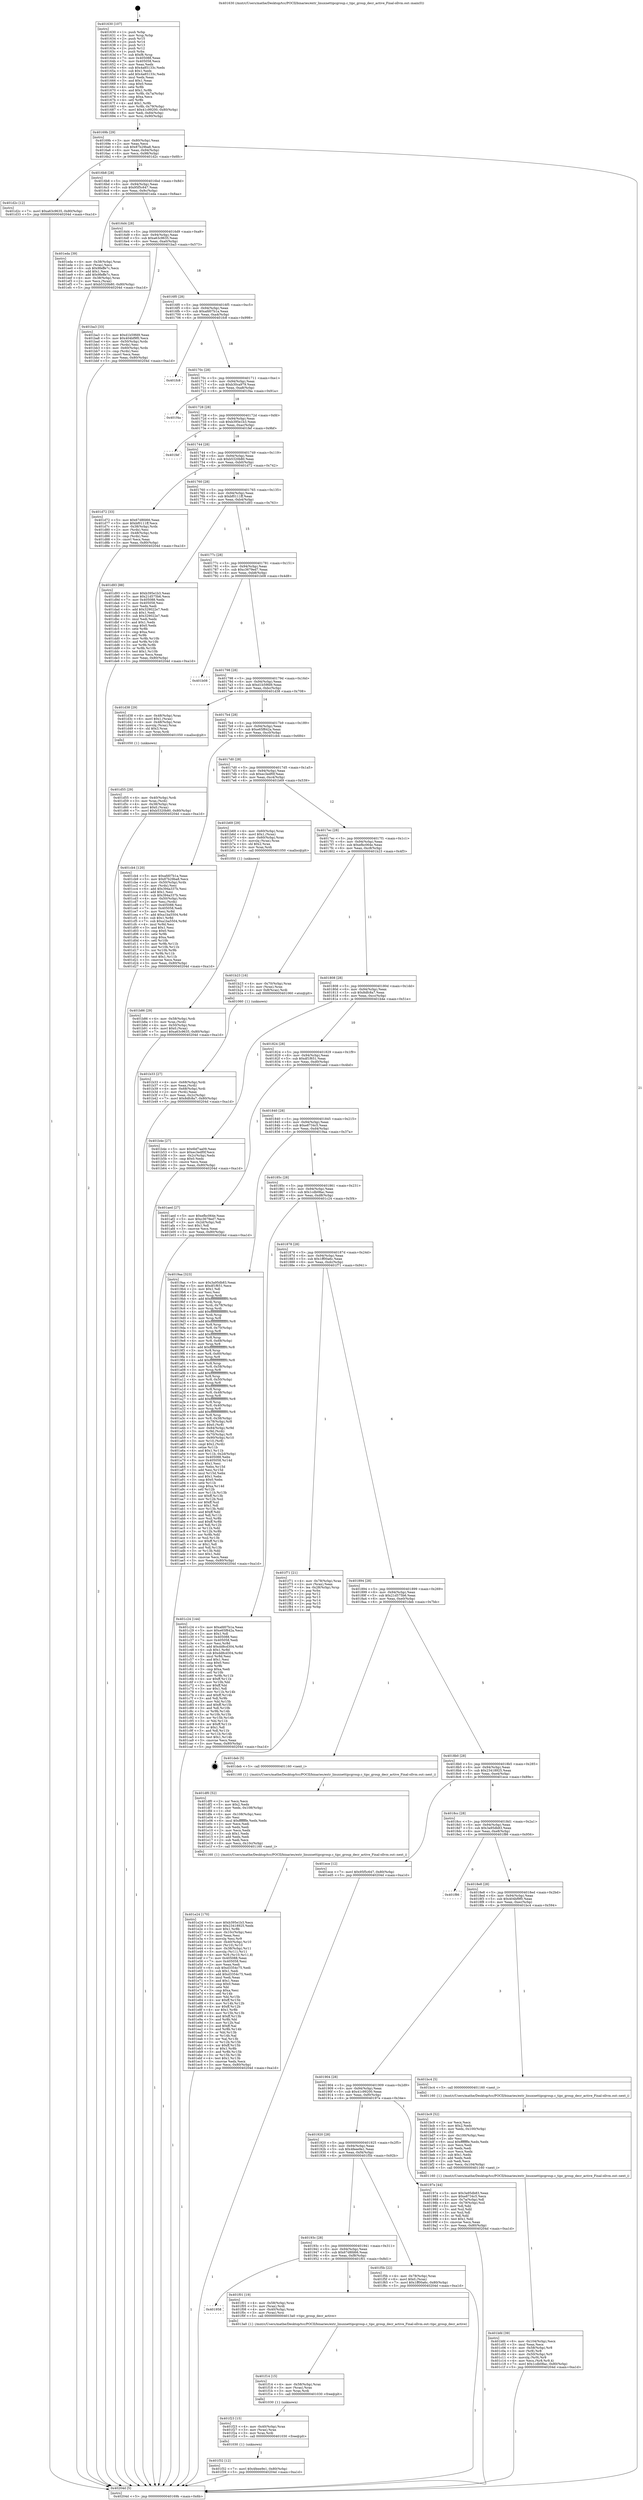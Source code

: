 digraph "0x401630" {
  label = "0x401630 (/mnt/c/Users/mathe/Desktop/tcc/POCII/binaries/extr_linuxnettipcgroup.c_tipc_group_decr_active_Final-ollvm.out::main(0))"
  labelloc = "t"
  node[shape=record]

  Entry [label="",width=0.3,height=0.3,shape=circle,fillcolor=black,style=filled]
  "0x40169b" [label="{
     0x40169b [29]\l
     | [instrs]\l
     &nbsp;&nbsp;0x40169b \<+3\>: mov -0x80(%rbp),%eax\l
     &nbsp;&nbsp;0x40169e \<+2\>: mov %eax,%ecx\l
     &nbsp;&nbsp;0x4016a0 \<+6\>: sub $0x87b29ba8,%ecx\l
     &nbsp;&nbsp;0x4016a6 \<+6\>: mov %eax,-0x94(%rbp)\l
     &nbsp;&nbsp;0x4016ac \<+6\>: mov %ecx,-0x98(%rbp)\l
     &nbsp;&nbsp;0x4016b2 \<+6\>: je 0000000000401d2c \<main+0x6fc\>\l
  }"]
  "0x401d2c" [label="{
     0x401d2c [12]\l
     | [instrs]\l
     &nbsp;&nbsp;0x401d2c \<+7\>: movl $0xa63c9635,-0x80(%rbp)\l
     &nbsp;&nbsp;0x401d33 \<+5\>: jmp 000000000040204d \<main+0xa1d\>\l
  }"]
  "0x4016b8" [label="{
     0x4016b8 [28]\l
     | [instrs]\l
     &nbsp;&nbsp;0x4016b8 \<+5\>: jmp 00000000004016bd \<main+0x8d\>\l
     &nbsp;&nbsp;0x4016bd \<+6\>: mov -0x94(%rbp),%eax\l
     &nbsp;&nbsp;0x4016c3 \<+5\>: sub $0x95f5c647,%eax\l
     &nbsp;&nbsp;0x4016c8 \<+6\>: mov %eax,-0x9c(%rbp)\l
     &nbsp;&nbsp;0x4016ce \<+6\>: je 0000000000401eda \<main+0x8aa\>\l
  }"]
  Exit [label="",width=0.3,height=0.3,shape=circle,fillcolor=black,style=filled,peripheries=2]
  "0x401eda" [label="{
     0x401eda [39]\l
     | [instrs]\l
     &nbsp;&nbsp;0x401eda \<+4\>: mov -0x38(%rbp),%rax\l
     &nbsp;&nbsp;0x401ede \<+2\>: mov (%rax),%ecx\l
     &nbsp;&nbsp;0x401ee0 \<+6\>: sub $0x9feffe7c,%ecx\l
     &nbsp;&nbsp;0x401ee6 \<+3\>: add $0x1,%ecx\l
     &nbsp;&nbsp;0x401ee9 \<+6\>: add $0x9feffe7c,%ecx\l
     &nbsp;&nbsp;0x401eef \<+4\>: mov -0x38(%rbp),%rax\l
     &nbsp;&nbsp;0x401ef3 \<+2\>: mov %ecx,(%rax)\l
     &nbsp;&nbsp;0x401ef5 \<+7\>: movl $0xb5320b80,-0x80(%rbp)\l
     &nbsp;&nbsp;0x401efc \<+5\>: jmp 000000000040204d \<main+0xa1d\>\l
  }"]
  "0x4016d4" [label="{
     0x4016d4 [28]\l
     | [instrs]\l
     &nbsp;&nbsp;0x4016d4 \<+5\>: jmp 00000000004016d9 \<main+0xa9\>\l
     &nbsp;&nbsp;0x4016d9 \<+6\>: mov -0x94(%rbp),%eax\l
     &nbsp;&nbsp;0x4016df \<+5\>: sub $0xa63c9635,%eax\l
     &nbsp;&nbsp;0x4016e4 \<+6\>: mov %eax,-0xa0(%rbp)\l
     &nbsp;&nbsp;0x4016ea \<+6\>: je 0000000000401ba3 \<main+0x573\>\l
  }"]
  "0x401f32" [label="{
     0x401f32 [12]\l
     | [instrs]\l
     &nbsp;&nbsp;0x401f32 \<+7\>: movl $0x4feee9e1,-0x80(%rbp)\l
     &nbsp;&nbsp;0x401f39 \<+5\>: jmp 000000000040204d \<main+0xa1d\>\l
  }"]
  "0x401ba3" [label="{
     0x401ba3 [33]\l
     | [instrs]\l
     &nbsp;&nbsp;0x401ba3 \<+5\>: mov $0xd1b59fd9,%eax\l
     &nbsp;&nbsp;0x401ba8 \<+5\>: mov $0x404bf9f0,%ecx\l
     &nbsp;&nbsp;0x401bad \<+4\>: mov -0x50(%rbp),%rdx\l
     &nbsp;&nbsp;0x401bb1 \<+2\>: mov (%rdx),%esi\l
     &nbsp;&nbsp;0x401bb3 \<+4\>: mov -0x60(%rbp),%rdx\l
     &nbsp;&nbsp;0x401bb7 \<+2\>: cmp (%rdx),%esi\l
     &nbsp;&nbsp;0x401bb9 \<+3\>: cmovl %ecx,%eax\l
     &nbsp;&nbsp;0x401bbc \<+3\>: mov %eax,-0x80(%rbp)\l
     &nbsp;&nbsp;0x401bbf \<+5\>: jmp 000000000040204d \<main+0xa1d\>\l
  }"]
  "0x4016f0" [label="{
     0x4016f0 [28]\l
     | [instrs]\l
     &nbsp;&nbsp;0x4016f0 \<+5\>: jmp 00000000004016f5 \<main+0xc5\>\l
     &nbsp;&nbsp;0x4016f5 \<+6\>: mov -0x94(%rbp),%eax\l
     &nbsp;&nbsp;0x4016fb \<+5\>: sub $0xafd07b1a,%eax\l
     &nbsp;&nbsp;0x401700 \<+6\>: mov %eax,-0xa4(%rbp)\l
     &nbsp;&nbsp;0x401706 \<+6\>: je 0000000000401fc8 \<main+0x998\>\l
  }"]
  "0x401f23" [label="{
     0x401f23 [15]\l
     | [instrs]\l
     &nbsp;&nbsp;0x401f23 \<+4\>: mov -0x40(%rbp),%rax\l
     &nbsp;&nbsp;0x401f27 \<+3\>: mov (%rax),%rax\l
     &nbsp;&nbsp;0x401f2a \<+3\>: mov %rax,%rdi\l
     &nbsp;&nbsp;0x401f2d \<+5\>: call 0000000000401030 \<free@plt\>\l
     | [calls]\l
     &nbsp;&nbsp;0x401030 \{1\} (unknown)\l
  }"]
  "0x401fc8" [label="{
     0x401fc8\l
  }", style=dashed]
  "0x40170c" [label="{
     0x40170c [28]\l
     | [instrs]\l
     &nbsp;&nbsp;0x40170c \<+5\>: jmp 0000000000401711 \<main+0xe1\>\l
     &nbsp;&nbsp;0x401711 \<+6\>: mov -0x94(%rbp),%eax\l
     &nbsp;&nbsp;0x401717 \<+5\>: sub $0xb30ca979,%eax\l
     &nbsp;&nbsp;0x40171c \<+6\>: mov %eax,-0xa8(%rbp)\l
     &nbsp;&nbsp;0x401722 \<+6\>: je 0000000000401f4a \<main+0x91a\>\l
  }"]
  "0x401f14" [label="{
     0x401f14 [15]\l
     | [instrs]\l
     &nbsp;&nbsp;0x401f14 \<+4\>: mov -0x58(%rbp),%rax\l
     &nbsp;&nbsp;0x401f18 \<+3\>: mov (%rax),%rax\l
     &nbsp;&nbsp;0x401f1b \<+3\>: mov %rax,%rdi\l
     &nbsp;&nbsp;0x401f1e \<+5\>: call 0000000000401030 \<free@plt\>\l
     | [calls]\l
     &nbsp;&nbsp;0x401030 \{1\} (unknown)\l
  }"]
  "0x401f4a" [label="{
     0x401f4a\l
  }", style=dashed]
  "0x401728" [label="{
     0x401728 [28]\l
     | [instrs]\l
     &nbsp;&nbsp;0x401728 \<+5\>: jmp 000000000040172d \<main+0xfd\>\l
     &nbsp;&nbsp;0x40172d \<+6\>: mov -0x94(%rbp),%eax\l
     &nbsp;&nbsp;0x401733 \<+5\>: sub $0xb395e1b3,%eax\l
     &nbsp;&nbsp;0x401738 \<+6\>: mov %eax,-0xac(%rbp)\l
     &nbsp;&nbsp;0x40173e \<+6\>: je 0000000000401fef \<main+0x9bf\>\l
  }"]
  "0x401958" [label="{
     0x401958\l
  }", style=dashed]
  "0x401fef" [label="{
     0x401fef\l
  }", style=dashed]
  "0x401744" [label="{
     0x401744 [28]\l
     | [instrs]\l
     &nbsp;&nbsp;0x401744 \<+5\>: jmp 0000000000401749 \<main+0x119\>\l
     &nbsp;&nbsp;0x401749 \<+6\>: mov -0x94(%rbp),%eax\l
     &nbsp;&nbsp;0x40174f \<+5\>: sub $0xb5320b80,%eax\l
     &nbsp;&nbsp;0x401754 \<+6\>: mov %eax,-0xb0(%rbp)\l
     &nbsp;&nbsp;0x40175a \<+6\>: je 0000000000401d72 \<main+0x742\>\l
  }"]
  "0x401f01" [label="{
     0x401f01 [19]\l
     | [instrs]\l
     &nbsp;&nbsp;0x401f01 \<+4\>: mov -0x58(%rbp),%rax\l
     &nbsp;&nbsp;0x401f05 \<+3\>: mov (%rax),%rdi\l
     &nbsp;&nbsp;0x401f08 \<+4\>: mov -0x40(%rbp),%rax\l
     &nbsp;&nbsp;0x401f0c \<+3\>: mov (%rax),%rsi\l
     &nbsp;&nbsp;0x401f0f \<+5\>: call 00000000004013a0 \<tipc_group_decr_active\>\l
     | [calls]\l
     &nbsp;&nbsp;0x4013a0 \{1\} (/mnt/c/Users/mathe/Desktop/tcc/POCII/binaries/extr_linuxnettipcgroup.c_tipc_group_decr_active_Final-ollvm.out::tipc_group_decr_active)\l
  }"]
  "0x401d72" [label="{
     0x401d72 [33]\l
     | [instrs]\l
     &nbsp;&nbsp;0x401d72 \<+5\>: mov $0x67d8fd66,%eax\l
     &nbsp;&nbsp;0x401d77 \<+5\>: mov $0xbf0111ff,%ecx\l
     &nbsp;&nbsp;0x401d7c \<+4\>: mov -0x38(%rbp),%rdx\l
     &nbsp;&nbsp;0x401d80 \<+2\>: mov (%rdx),%esi\l
     &nbsp;&nbsp;0x401d82 \<+4\>: mov -0x48(%rbp),%rdx\l
     &nbsp;&nbsp;0x401d86 \<+2\>: cmp (%rdx),%esi\l
     &nbsp;&nbsp;0x401d88 \<+3\>: cmovl %ecx,%eax\l
     &nbsp;&nbsp;0x401d8b \<+3\>: mov %eax,-0x80(%rbp)\l
     &nbsp;&nbsp;0x401d8e \<+5\>: jmp 000000000040204d \<main+0xa1d\>\l
  }"]
  "0x401760" [label="{
     0x401760 [28]\l
     | [instrs]\l
     &nbsp;&nbsp;0x401760 \<+5\>: jmp 0000000000401765 \<main+0x135\>\l
     &nbsp;&nbsp;0x401765 \<+6\>: mov -0x94(%rbp),%eax\l
     &nbsp;&nbsp;0x40176b \<+5\>: sub $0xbf0111ff,%eax\l
     &nbsp;&nbsp;0x401770 \<+6\>: mov %eax,-0xb4(%rbp)\l
     &nbsp;&nbsp;0x401776 \<+6\>: je 0000000000401d93 \<main+0x763\>\l
  }"]
  "0x40193c" [label="{
     0x40193c [28]\l
     | [instrs]\l
     &nbsp;&nbsp;0x40193c \<+5\>: jmp 0000000000401941 \<main+0x311\>\l
     &nbsp;&nbsp;0x401941 \<+6\>: mov -0x94(%rbp),%eax\l
     &nbsp;&nbsp;0x401947 \<+5\>: sub $0x67d8fd66,%eax\l
     &nbsp;&nbsp;0x40194c \<+6\>: mov %eax,-0xf8(%rbp)\l
     &nbsp;&nbsp;0x401952 \<+6\>: je 0000000000401f01 \<main+0x8d1\>\l
  }"]
  "0x401d93" [label="{
     0x401d93 [88]\l
     | [instrs]\l
     &nbsp;&nbsp;0x401d93 \<+5\>: mov $0xb395e1b3,%eax\l
     &nbsp;&nbsp;0x401d98 \<+5\>: mov $0x21d575b6,%ecx\l
     &nbsp;&nbsp;0x401d9d \<+7\>: mov 0x405088,%edx\l
     &nbsp;&nbsp;0x401da4 \<+7\>: mov 0x405058,%esi\l
     &nbsp;&nbsp;0x401dab \<+2\>: mov %edx,%edi\l
     &nbsp;&nbsp;0x401dad \<+6\>: add $0x329022e7,%edi\l
     &nbsp;&nbsp;0x401db3 \<+3\>: sub $0x1,%edi\l
     &nbsp;&nbsp;0x401db6 \<+6\>: sub $0x329022e7,%edi\l
     &nbsp;&nbsp;0x401dbc \<+3\>: imul %edi,%edx\l
     &nbsp;&nbsp;0x401dbf \<+3\>: and $0x1,%edx\l
     &nbsp;&nbsp;0x401dc2 \<+3\>: cmp $0x0,%edx\l
     &nbsp;&nbsp;0x401dc5 \<+4\>: sete %r8b\l
     &nbsp;&nbsp;0x401dc9 \<+3\>: cmp $0xa,%esi\l
     &nbsp;&nbsp;0x401dcc \<+4\>: setl %r9b\l
     &nbsp;&nbsp;0x401dd0 \<+3\>: mov %r8b,%r10b\l
     &nbsp;&nbsp;0x401dd3 \<+3\>: and %r9b,%r10b\l
     &nbsp;&nbsp;0x401dd6 \<+3\>: xor %r9b,%r8b\l
     &nbsp;&nbsp;0x401dd9 \<+3\>: or %r8b,%r10b\l
     &nbsp;&nbsp;0x401ddc \<+4\>: test $0x1,%r10b\l
     &nbsp;&nbsp;0x401de0 \<+3\>: cmovne %ecx,%eax\l
     &nbsp;&nbsp;0x401de3 \<+3\>: mov %eax,-0x80(%rbp)\l
     &nbsp;&nbsp;0x401de6 \<+5\>: jmp 000000000040204d \<main+0xa1d\>\l
  }"]
  "0x40177c" [label="{
     0x40177c [28]\l
     | [instrs]\l
     &nbsp;&nbsp;0x40177c \<+5\>: jmp 0000000000401781 \<main+0x151\>\l
     &nbsp;&nbsp;0x401781 \<+6\>: mov -0x94(%rbp),%eax\l
     &nbsp;&nbsp;0x401787 \<+5\>: sub $0xc3679ed7,%eax\l
     &nbsp;&nbsp;0x40178c \<+6\>: mov %eax,-0xb8(%rbp)\l
     &nbsp;&nbsp;0x401792 \<+6\>: je 0000000000401b08 \<main+0x4d8\>\l
  }"]
  "0x401f5b" [label="{
     0x401f5b [22]\l
     | [instrs]\l
     &nbsp;&nbsp;0x401f5b \<+4\>: mov -0x78(%rbp),%rax\l
     &nbsp;&nbsp;0x401f5f \<+6\>: movl $0x0,(%rax)\l
     &nbsp;&nbsp;0x401f65 \<+7\>: movl $0x1ff00a6c,-0x80(%rbp)\l
     &nbsp;&nbsp;0x401f6c \<+5\>: jmp 000000000040204d \<main+0xa1d\>\l
  }"]
  "0x401b08" [label="{
     0x401b08\l
  }", style=dashed]
  "0x401798" [label="{
     0x401798 [28]\l
     | [instrs]\l
     &nbsp;&nbsp;0x401798 \<+5\>: jmp 000000000040179d \<main+0x16d\>\l
     &nbsp;&nbsp;0x40179d \<+6\>: mov -0x94(%rbp),%eax\l
     &nbsp;&nbsp;0x4017a3 \<+5\>: sub $0xd1b59fd9,%eax\l
     &nbsp;&nbsp;0x4017a8 \<+6\>: mov %eax,-0xbc(%rbp)\l
     &nbsp;&nbsp;0x4017ae \<+6\>: je 0000000000401d38 \<main+0x708\>\l
  }"]
  "0x401e24" [label="{
     0x401e24 [170]\l
     | [instrs]\l
     &nbsp;&nbsp;0x401e24 \<+5\>: mov $0xb395e1b3,%ecx\l
     &nbsp;&nbsp;0x401e29 \<+5\>: mov $0x23418925,%edx\l
     &nbsp;&nbsp;0x401e2e \<+3\>: mov $0x1,%r8b\l
     &nbsp;&nbsp;0x401e31 \<+6\>: mov -0x10c(%rbp),%esi\l
     &nbsp;&nbsp;0x401e37 \<+3\>: imul %eax,%esi\l
     &nbsp;&nbsp;0x401e3a \<+3\>: movslq %esi,%r9\l
     &nbsp;&nbsp;0x401e3d \<+4\>: mov -0x40(%rbp),%r10\l
     &nbsp;&nbsp;0x401e41 \<+3\>: mov (%r10),%r10\l
     &nbsp;&nbsp;0x401e44 \<+4\>: mov -0x38(%rbp),%r11\l
     &nbsp;&nbsp;0x401e48 \<+3\>: movslq (%r11),%r11\l
     &nbsp;&nbsp;0x401e4b \<+4\>: mov %r9,(%r10,%r11,8)\l
     &nbsp;&nbsp;0x401e4f \<+7\>: mov 0x405088,%eax\l
     &nbsp;&nbsp;0x401e56 \<+7\>: mov 0x405058,%esi\l
     &nbsp;&nbsp;0x401e5d \<+2\>: mov %eax,%edi\l
     &nbsp;&nbsp;0x401e5f \<+6\>: sub $0xd3354c75,%edi\l
     &nbsp;&nbsp;0x401e65 \<+3\>: sub $0x1,%edi\l
     &nbsp;&nbsp;0x401e68 \<+6\>: add $0xd3354c75,%edi\l
     &nbsp;&nbsp;0x401e6e \<+3\>: imul %edi,%eax\l
     &nbsp;&nbsp;0x401e71 \<+3\>: and $0x1,%eax\l
     &nbsp;&nbsp;0x401e74 \<+3\>: cmp $0x0,%eax\l
     &nbsp;&nbsp;0x401e77 \<+3\>: sete %bl\l
     &nbsp;&nbsp;0x401e7a \<+3\>: cmp $0xa,%esi\l
     &nbsp;&nbsp;0x401e7d \<+4\>: setl %r14b\l
     &nbsp;&nbsp;0x401e81 \<+3\>: mov %bl,%r15b\l
     &nbsp;&nbsp;0x401e84 \<+4\>: xor $0xff,%r15b\l
     &nbsp;&nbsp;0x401e88 \<+3\>: mov %r14b,%r12b\l
     &nbsp;&nbsp;0x401e8b \<+4\>: xor $0xff,%r12b\l
     &nbsp;&nbsp;0x401e8f \<+4\>: xor $0x1,%r8b\l
     &nbsp;&nbsp;0x401e93 \<+3\>: mov %r15b,%r13b\l
     &nbsp;&nbsp;0x401e96 \<+4\>: and $0xff,%r13b\l
     &nbsp;&nbsp;0x401e9a \<+3\>: and %r8b,%bl\l
     &nbsp;&nbsp;0x401e9d \<+3\>: mov %r12b,%al\l
     &nbsp;&nbsp;0x401ea0 \<+2\>: and $0xff,%al\l
     &nbsp;&nbsp;0x401ea2 \<+3\>: and %r8b,%r14b\l
     &nbsp;&nbsp;0x401ea5 \<+3\>: or %bl,%r13b\l
     &nbsp;&nbsp;0x401ea8 \<+3\>: or %r14b,%al\l
     &nbsp;&nbsp;0x401eab \<+3\>: xor %al,%r13b\l
     &nbsp;&nbsp;0x401eae \<+3\>: or %r12b,%r15b\l
     &nbsp;&nbsp;0x401eb1 \<+4\>: xor $0xff,%r15b\l
     &nbsp;&nbsp;0x401eb5 \<+4\>: or $0x1,%r8b\l
     &nbsp;&nbsp;0x401eb9 \<+3\>: and %r8b,%r15b\l
     &nbsp;&nbsp;0x401ebc \<+3\>: or %r15b,%r13b\l
     &nbsp;&nbsp;0x401ebf \<+4\>: test $0x1,%r13b\l
     &nbsp;&nbsp;0x401ec3 \<+3\>: cmovne %edx,%ecx\l
     &nbsp;&nbsp;0x401ec6 \<+3\>: mov %ecx,-0x80(%rbp)\l
     &nbsp;&nbsp;0x401ec9 \<+5\>: jmp 000000000040204d \<main+0xa1d\>\l
  }"]
  "0x401d38" [label="{
     0x401d38 [29]\l
     | [instrs]\l
     &nbsp;&nbsp;0x401d38 \<+4\>: mov -0x48(%rbp),%rax\l
     &nbsp;&nbsp;0x401d3c \<+6\>: movl $0x1,(%rax)\l
     &nbsp;&nbsp;0x401d42 \<+4\>: mov -0x48(%rbp),%rax\l
     &nbsp;&nbsp;0x401d46 \<+3\>: movslq (%rax),%rax\l
     &nbsp;&nbsp;0x401d49 \<+4\>: shl $0x3,%rax\l
     &nbsp;&nbsp;0x401d4d \<+3\>: mov %rax,%rdi\l
     &nbsp;&nbsp;0x401d50 \<+5\>: call 0000000000401050 \<malloc@plt\>\l
     | [calls]\l
     &nbsp;&nbsp;0x401050 \{1\} (unknown)\l
  }"]
  "0x4017b4" [label="{
     0x4017b4 [28]\l
     | [instrs]\l
     &nbsp;&nbsp;0x4017b4 \<+5\>: jmp 00000000004017b9 \<main+0x189\>\l
     &nbsp;&nbsp;0x4017b9 \<+6\>: mov -0x94(%rbp),%eax\l
     &nbsp;&nbsp;0x4017bf \<+5\>: sub $0xe65f842a,%eax\l
     &nbsp;&nbsp;0x4017c4 \<+6\>: mov %eax,-0xc0(%rbp)\l
     &nbsp;&nbsp;0x4017ca \<+6\>: je 0000000000401cb4 \<main+0x684\>\l
  }"]
  "0x401df0" [label="{
     0x401df0 [52]\l
     | [instrs]\l
     &nbsp;&nbsp;0x401df0 \<+2\>: xor %ecx,%ecx\l
     &nbsp;&nbsp;0x401df2 \<+5\>: mov $0x2,%edx\l
     &nbsp;&nbsp;0x401df7 \<+6\>: mov %edx,-0x108(%rbp)\l
     &nbsp;&nbsp;0x401dfd \<+1\>: cltd\l
     &nbsp;&nbsp;0x401dfe \<+6\>: mov -0x108(%rbp),%esi\l
     &nbsp;&nbsp;0x401e04 \<+2\>: idiv %esi\l
     &nbsp;&nbsp;0x401e06 \<+6\>: imul $0xfffffffe,%edx,%edx\l
     &nbsp;&nbsp;0x401e0c \<+2\>: mov %ecx,%edi\l
     &nbsp;&nbsp;0x401e0e \<+2\>: sub %edx,%edi\l
     &nbsp;&nbsp;0x401e10 \<+2\>: mov %ecx,%edx\l
     &nbsp;&nbsp;0x401e12 \<+3\>: sub $0x1,%edx\l
     &nbsp;&nbsp;0x401e15 \<+2\>: add %edx,%edi\l
     &nbsp;&nbsp;0x401e17 \<+2\>: sub %edi,%ecx\l
     &nbsp;&nbsp;0x401e19 \<+6\>: mov %ecx,-0x10c(%rbp)\l
     &nbsp;&nbsp;0x401e1f \<+5\>: call 0000000000401160 \<next_i\>\l
     | [calls]\l
     &nbsp;&nbsp;0x401160 \{1\} (/mnt/c/Users/mathe/Desktop/tcc/POCII/binaries/extr_linuxnettipcgroup.c_tipc_group_decr_active_Final-ollvm.out::next_i)\l
  }"]
  "0x401cb4" [label="{
     0x401cb4 [120]\l
     | [instrs]\l
     &nbsp;&nbsp;0x401cb4 \<+5\>: mov $0xafd07b1a,%eax\l
     &nbsp;&nbsp;0x401cb9 \<+5\>: mov $0x87b29ba8,%ecx\l
     &nbsp;&nbsp;0x401cbe \<+4\>: mov -0x50(%rbp),%rdx\l
     &nbsp;&nbsp;0x401cc2 \<+2\>: mov (%rdx),%esi\l
     &nbsp;&nbsp;0x401cc4 \<+6\>: add $0x394a337b,%esi\l
     &nbsp;&nbsp;0x401cca \<+3\>: add $0x1,%esi\l
     &nbsp;&nbsp;0x401ccd \<+6\>: sub $0x394a337b,%esi\l
     &nbsp;&nbsp;0x401cd3 \<+4\>: mov -0x50(%rbp),%rdx\l
     &nbsp;&nbsp;0x401cd7 \<+2\>: mov %esi,(%rdx)\l
     &nbsp;&nbsp;0x401cd9 \<+7\>: mov 0x405088,%esi\l
     &nbsp;&nbsp;0x401ce0 \<+7\>: mov 0x405058,%edi\l
     &nbsp;&nbsp;0x401ce7 \<+3\>: mov %esi,%r8d\l
     &nbsp;&nbsp;0x401cea \<+7\>: add $0xa1ba5504,%r8d\l
     &nbsp;&nbsp;0x401cf1 \<+4\>: sub $0x1,%r8d\l
     &nbsp;&nbsp;0x401cf5 \<+7\>: sub $0xa1ba5504,%r8d\l
     &nbsp;&nbsp;0x401cfc \<+4\>: imul %r8d,%esi\l
     &nbsp;&nbsp;0x401d00 \<+3\>: and $0x1,%esi\l
     &nbsp;&nbsp;0x401d03 \<+3\>: cmp $0x0,%esi\l
     &nbsp;&nbsp;0x401d06 \<+4\>: sete %r9b\l
     &nbsp;&nbsp;0x401d0a \<+3\>: cmp $0xa,%edi\l
     &nbsp;&nbsp;0x401d0d \<+4\>: setl %r10b\l
     &nbsp;&nbsp;0x401d11 \<+3\>: mov %r9b,%r11b\l
     &nbsp;&nbsp;0x401d14 \<+3\>: and %r10b,%r11b\l
     &nbsp;&nbsp;0x401d17 \<+3\>: xor %r10b,%r9b\l
     &nbsp;&nbsp;0x401d1a \<+3\>: or %r9b,%r11b\l
     &nbsp;&nbsp;0x401d1d \<+4\>: test $0x1,%r11b\l
     &nbsp;&nbsp;0x401d21 \<+3\>: cmovne %ecx,%eax\l
     &nbsp;&nbsp;0x401d24 \<+3\>: mov %eax,-0x80(%rbp)\l
     &nbsp;&nbsp;0x401d27 \<+5\>: jmp 000000000040204d \<main+0xa1d\>\l
  }"]
  "0x4017d0" [label="{
     0x4017d0 [28]\l
     | [instrs]\l
     &nbsp;&nbsp;0x4017d0 \<+5\>: jmp 00000000004017d5 \<main+0x1a5\>\l
     &nbsp;&nbsp;0x4017d5 \<+6\>: mov -0x94(%rbp),%eax\l
     &nbsp;&nbsp;0x4017db \<+5\>: sub $0xec3edf0f,%eax\l
     &nbsp;&nbsp;0x4017e0 \<+6\>: mov %eax,-0xc4(%rbp)\l
     &nbsp;&nbsp;0x4017e6 \<+6\>: je 0000000000401b69 \<main+0x539\>\l
  }"]
  "0x401d55" [label="{
     0x401d55 [29]\l
     | [instrs]\l
     &nbsp;&nbsp;0x401d55 \<+4\>: mov -0x40(%rbp),%rdi\l
     &nbsp;&nbsp;0x401d59 \<+3\>: mov %rax,(%rdi)\l
     &nbsp;&nbsp;0x401d5c \<+4\>: mov -0x38(%rbp),%rax\l
     &nbsp;&nbsp;0x401d60 \<+6\>: movl $0x0,(%rax)\l
     &nbsp;&nbsp;0x401d66 \<+7\>: movl $0xb5320b80,-0x80(%rbp)\l
     &nbsp;&nbsp;0x401d6d \<+5\>: jmp 000000000040204d \<main+0xa1d\>\l
  }"]
  "0x401b69" [label="{
     0x401b69 [29]\l
     | [instrs]\l
     &nbsp;&nbsp;0x401b69 \<+4\>: mov -0x60(%rbp),%rax\l
     &nbsp;&nbsp;0x401b6d \<+6\>: movl $0x1,(%rax)\l
     &nbsp;&nbsp;0x401b73 \<+4\>: mov -0x60(%rbp),%rax\l
     &nbsp;&nbsp;0x401b77 \<+3\>: movslq (%rax),%rax\l
     &nbsp;&nbsp;0x401b7a \<+4\>: shl $0x2,%rax\l
     &nbsp;&nbsp;0x401b7e \<+3\>: mov %rax,%rdi\l
     &nbsp;&nbsp;0x401b81 \<+5\>: call 0000000000401050 \<malloc@plt\>\l
     | [calls]\l
     &nbsp;&nbsp;0x401050 \{1\} (unknown)\l
  }"]
  "0x4017ec" [label="{
     0x4017ec [28]\l
     | [instrs]\l
     &nbsp;&nbsp;0x4017ec \<+5\>: jmp 00000000004017f1 \<main+0x1c1\>\l
     &nbsp;&nbsp;0x4017f1 \<+6\>: mov -0x94(%rbp),%eax\l
     &nbsp;&nbsp;0x4017f7 \<+5\>: sub $0xefbc064e,%eax\l
     &nbsp;&nbsp;0x4017fc \<+6\>: mov %eax,-0xc8(%rbp)\l
     &nbsp;&nbsp;0x401802 \<+6\>: je 0000000000401b23 \<main+0x4f3\>\l
  }"]
  "0x401bfd" [label="{
     0x401bfd [39]\l
     | [instrs]\l
     &nbsp;&nbsp;0x401bfd \<+6\>: mov -0x104(%rbp),%ecx\l
     &nbsp;&nbsp;0x401c03 \<+3\>: imul %eax,%ecx\l
     &nbsp;&nbsp;0x401c06 \<+4\>: mov -0x58(%rbp),%r8\l
     &nbsp;&nbsp;0x401c0a \<+3\>: mov (%r8),%r8\l
     &nbsp;&nbsp;0x401c0d \<+4\>: mov -0x50(%rbp),%r9\l
     &nbsp;&nbsp;0x401c11 \<+3\>: movslq (%r9),%r9\l
     &nbsp;&nbsp;0x401c14 \<+4\>: mov %ecx,(%r8,%r9,4)\l
     &nbsp;&nbsp;0x401c18 \<+7\>: movl $0x1cdb08ac,-0x80(%rbp)\l
     &nbsp;&nbsp;0x401c1f \<+5\>: jmp 000000000040204d \<main+0xa1d\>\l
  }"]
  "0x401b23" [label="{
     0x401b23 [16]\l
     | [instrs]\l
     &nbsp;&nbsp;0x401b23 \<+4\>: mov -0x70(%rbp),%rax\l
     &nbsp;&nbsp;0x401b27 \<+3\>: mov (%rax),%rax\l
     &nbsp;&nbsp;0x401b2a \<+4\>: mov 0x8(%rax),%rdi\l
     &nbsp;&nbsp;0x401b2e \<+5\>: call 0000000000401060 \<atoi@plt\>\l
     | [calls]\l
     &nbsp;&nbsp;0x401060 \{1\} (unknown)\l
  }"]
  "0x401808" [label="{
     0x401808 [28]\l
     | [instrs]\l
     &nbsp;&nbsp;0x401808 \<+5\>: jmp 000000000040180d \<main+0x1dd\>\l
     &nbsp;&nbsp;0x40180d \<+6\>: mov -0x94(%rbp),%eax\l
     &nbsp;&nbsp;0x401813 \<+5\>: sub $0x8dfc8a7,%eax\l
     &nbsp;&nbsp;0x401818 \<+6\>: mov %eax,-0xcc(%rbp)\l
     &nbsp;&nbsp;0x40181e \<+6\>: je 0000000000401b4e \<main+0x51e\>\l
  }"]
  "0x401bc9" [label="{
     0x401bc9 [52]\l
     | [instrs]\l
     &nbsp;&nbsp;0x401bc9 \<+2\>: xor %ecx,%ecx\l
     &nbsp;&nbsp;0x401bcb \<+5\>: mov $0x2,%edx\l
     &nbsp;&nbsp;0x401bd0 \<+6\>: mov %edx,-0x100(%rbp)\l
     &nbsp;&nbsp;0x401bd6 \<+1\>: cltd\l
     &nbsp;&nbsp;0x401bd7 \<+6\>: mov -0x100(%rbp),%esi\l
     &nbsp;&nbsp;0x401bdd \<+2\>: idiv %esi\l
     &nbsp;&nbsp;0x401bdf \<+6\>: imul $0xfffffffe,%edx,%edx\l
     &nbsp;&nbsp;0x401be5 \<+2\>: mov %ecx,%edi\l
     &nbsp;&nbsp;0x401be7 \<+2\>: sub %edx,%edi\l
     &nbsp;&nbsp;0x401be9 \<+2\>: mov %ecx,%edx\l
     &nbsp;&nbsp;0x401beb \<+3\>: sub $0x1,%edx\l
     &nbsp;&nbsp;0x401bee \<+2\>: add %edx,%edi\l
     &nbsp;&nbsp;0x401bf0 \<+2\>: sub %edi,%ecx\l
     &nbsp;&nbsp;0x401bf2 \<+6\>: mov %ecx,-0x104(%rbp)\l
     &nbsp;&nbsp;0x401bf8 \<+5\>: call 0000000000401160 \<next_i\>\l
     | [calls]\l
     &nbsp;&nbsp;0x401160 \{1\} (/mnt/c/Users/mathe/Desktop/tcc/POCII/binaries/extr_linuxnettipcgroup.c_tipc_group_decr_active_Final-ollvm.out::next_i)\l
  }"]
  "0x401b4e" [label="{
     0x401b4e [27]\l
     | [instrs]\l
     &nbsp;&nbsp;0x401b4e \<+5\>: mov $0x6bf7aa09,%eax\l
     &nbsp;&nbsp;0x401b53 \<+5\>: mov $0xec3edf0f,%ecx\l
     &nbsp;&nbsp;0x401b58 \<+3\>: mov -0x2c(%rbp),%edx\l
     &nbsp;&nbsp;0x401b5b \<+3\>: cmp $0x0,%edx\l
     &nbsp;&nbsp;0x401b5e \<+3\>: cmove %ecx,%eax\l
     &nbsp;&nbsp;0x401b61 \<+3\>: mov %eax,-0x80(%rbp)\l
     &nbsp;&nbsp;0x401b64 \<+5\>: jmp 000000000040204d \<main+0xa1d\>\l
  }"]
  "0x401824" [label="{
     0x401824 [28]\l
     | [instrs]\l
     &nbsp;&nbsp;0x401824 \<+5\>: jmp 0000000000401829 \<main+0x1f9\>\l
     &nbsp;&nbsp;0x401829 \<+6\>: mov -0x94(%rbp),%eax\l
     &nbsp;&nbsp;0x40182f \<+5\>: sub $0xdf1f651,%eax\l
     &nbsp;&nbsp;0x401834 \<+6\>: mov %eax,-0xd0(%rbp)\l
     &nbsp;&nbsp;0x40183a \<+6\>: je 0000000000401aed \<main+0x4bd\>\l
  }"]
  "0x401b86" [label="{
     0x401b86 [29]\l
     | [instrs]\l
     &nbsp;&nbsp;0x401b86 \<+4\>: mov -0x58(%rbp),%rdi\l
     &nbsp;&nbsp;0x401b8a \<+3\>: mov %rax,(%rdi)\l
     &nbsp;&nbsp;0x401b8d \<+4\>: mov -0x50(%rbp),%rax\l
     &nbsp;&nbsp;0x401b91 \<+6\>: movl $0x0,(%rax)\l
     &nbsp;&nbsp;0x401b97 \<+7\>: movl $0xa63c9635,-0x80(%rbp)\l
     &nbsp;&nbsp;0x401b9e \<+5\>: jmp 000000000040204d \<main+0xa1d\>\l
  }"]
  "0x401aed" [label="{
     0x401aed [27]\l
     | [instrs]\l
     &nbsp;&nbsp;0x401aed \<+5\>: mov $0xefbc064e,%eax\l
     &nbsp;&nbsp;0x401af2 \<+5\>: mov $0xc3679ed7,%ecx\l
     &nbsp;&nbsp;0x401af7 \<+3\>: mov -0x2d(%rbp),%dl\l
     &nbsp;&nbsp;0x401afa \<+3\>: test $0x1,%dl\l
     &nbsp;&nbsp;0x401afd \<+3\>: cmovne %ecx,%eax\l
     &nbsp;&nbsp;0x401b00 \<+3\>: mov %eax,-0x80(%rbp)\l
     &nbsp;&nbsp;0x401b03 \<+5\>: jmp 000000000040204d \<main+0xa1d\>\l
  }"]
  "0x401840" [label="{
     0x401840 [28]\l
     | [instrs]\l
     &nbsp;&nbsp;0x401840 \<+5\>: jmp 0000000000401845 \<main+0x215\>\l
     &nbsp;&nbsp;0x401845 \<+6\>: mov -0x94(%rbp),%eax\l
     &nbsp;&nbsp;0x40184b \<+5\>: sub $0xe8734c5,%eax\l
     &nbsp;&nbsp;0x401850 \<+6\>: mov %eax,-0xd4(%rbp)\l
     &nbsp;&nbsp;0x401856 \<+6\>: je 00000000004019aa \<main+0x37a\>\l
  }"]
  "0x401b33" [label="{
     0x401b33 [27]\l
     | [instrs]\l
     &nbsp;&nbsp;0x401b33 \<+4\>: mov -0x68(%rbp),%rdi\l
     &nbsp;&nbsp;0x401b37 \<+2\>: mov %eax,(%rdi)\l
     &nbsp;&nbsp;0x401b39 \<+4\>: mov -0x68(%rbp),%rdi\l
     &nbsp;&nbsp;0x401b3d \<+2\>: mov (%rdi),%eax\l
     &nbsp;&nbsp;0x401b3f \<+3\>: mov %eax,-0x2c(%rbp)\l
     &nbsp;&nbsp;0x401b42 \<+7\>: movl $0x8dfc8a7,-0x80(%rbp)\l
     &nbsp;&nbsp;0x401b49 \<+5\>: jmp 000000000040204d \<main+0xa1d\>\l
  }"]
  "0x4019aa" [label="{
     0x4019aa [323]\l
     | [instrs]\l
     &nbsp;&nbsp;0x4019aa \<+5\>: mov $0x3a95db83,%eax\l
     &nbsp;&nbsp;0x4019af \<+5\>: mov $0xdf1f651,%ecx\l
     &nbsp;&nbsp;0x4019b4 \<+2\>: mov $0x1,%dl\l
     &nbsp;&nbsp;0x4019b6 \<+2\>: xor %esi,%esi\l
     &nbsp;&nbsp;0x4019b8 \<+3\>: mov %rsp,%rdi\l
     &nbsp;&nbsp;0x4019bb \<+4\>: add $0xfffffffffffffff0,%rdi\l
     &nbsp;&nbsp;0x4019bf \<+3\>: mov %rdi,%rsp\l
     &nbsp;&nbsp;0x4019c2 \<+4\>: mov %rdi,-0x78(%rbp)\l
     &nbsp;&nbsp;0x4019c6 \<+3\>: mov %rsp,%rdi\l
     &nbsp;&nbsp;0x4019c9 \<+4\>: add $0xfffffffffffffff0,%rdi\l
     &nbsp;&nbsp;0x4019cd \<+3\>: mov %rdi,%rsp\l
     &nbsp;&nbsp;0x4019d0 \<+3\>: mov %rsp,%r8\l
     &nbsp;&nbsp;0x4019d3 \<+4\>: add $0xfffffffffffffff0,%r8\l
     &nbsp;&nbsp;0x4019d7 \<+3\>: mov %r8,%rsp\l
     &nbsp;&nbsp;0x4019da \<+4\>: mov %r8,-0x70(%rbp)\l
     &nbsp;&nbsp;0x4019de \<+3\>: mov %rsp,%r8\l
     &nbsp;&nbsp;0x4019e1 \<+4\>: add $0xfffffffffffffff0,%r8\l
     &nbsp;&nbsp;0x4019e5 \<+3\>: mov %r8,%rsp\l
     &nbsp;&nbsp;0x4019e8 \<+4\>: mov %r8,-0x68(%rbp)\l
     &nbsp;&nbsp;0x4019ec \<+3\>: mov %rsp,%r8\l
     &nbsp;&nbsp;0x4019ef \<+4\>: add $0xfffffffffffffff0,%r8\l
     &nbsp;&nbsp;0x4019f3 \<+3\>: mov %r8,%rsp\l
     &nbsp;&nbsp;0x4019f6 \<+4\>: mov %r8,-0x60(%rbp)\l
     &nbsp;&nbsp;0x4019fa \<+3\>: mov %rsp,%r8\l
     &nbsp;&nbsp;0x4019fd \<+4\>: add $0xfffffffffffffff0,%r8\l
     &nbsp;&nbsp;0x401a01 \<+3\>: mov %r8,%rsp\l
     &nbsp;&nbsp;0x401a04 \<+4\>: mov %r8,-0x58(%rbp)\l
     &nbsp;&nbsp;0x401a08 \<+3\>: mov %rsp,%r8\l
     &nbsp;&nbsp;0x401a0b \<+4\>: add $0xfffffffffffffff0,%r8\l
     &nbsp;&nbsp;0x401a0f \<+3\>: mov %r8,%rsp\l
     &nbsp;&nbsp;0x401a12 \<+4\>: mov %r8,-0x50(%rbp)\l
     &nbsp;&nbsp;0x401a16 \<+3\>: mov %rsp,%r8\l
     &nbsp;&nbsp;0x401a19 \<+4\>: add $0xfffffffffffffff0,%r8\l
     &nbsp;&nbsp;0x401a1d \<+3\>: mov %r8,%rsp\l
     &nbsp;&nbsp;0x401a20 \<+4\>: mov %r8,-0x48(%rbp)\l
     &nbsp;&nbsp;0x401a24 \<+3\>: mov %rsp,%r8\l
     &nbsp;&nbsp;0x401a27 \<+4\>: add $0xfffffffffffffff0,%r8\l
     &nbsp;&nbsp;0x401a2b \<+3\>: mov %r8,%rsp\l
     &nbsp;&nbsp;0x401a2e \<+4\>: mov %r8,-0x40(%rbp)\l
     &nbsp;&nbsp;0x401a32 \<+3\>: mov %rsp,%r8\l
     &nbsp;&nbsp;0x401a35 \<+4\>: add $0xfffffffffffffff0,%r8\l
     &nbsp;&nbsp;0x401a39 \<+3\>: mov %r8,%rsp\l
     &nbsp;&nbsp;0x401a3c \<+4\>: mov %r8,-0x38(%rbp)\l
     &nbsp;&nbsp;0x401a40 \<+4\>: mov -0x78(%rbp),%r8\l
     &nbsp;&nbsp;0x401a44 \<+7\>: movl $0x0,(%r8)\l
     &nbsp;&nbsp;0x401a4b \<+7\>: mov -0x84(%rbp),%r9d\l
     &nbsp;&nbsp;0x401a52 \<+3\>: mov %r9d,(%rdi)\l
     &nbsp;&nbsp;0x401a55 \<+4\>: mov -0x70(%rbp),%r8\l
     &nbsp;&nbsp;0x401a59 \<+7\>: mov -0x90(%rbp),%r10\l
     &nbsp;&nbsp;0x401a60 \<+3\>: mov %r10,(%r8)\l
     &nbsp;&nbsp;0x401a63 \<+3\>: cmpl $0x2,(%rdi)\l
     &nbsp;&nbsp;0x401a66 \<+4\>: setne %r11b\l
     &nbsp;&nbsp;0x401a6a \<+4\>: and $0x1,%r11b\l
     &nbsp;&nbsp;0x401a6e \<+4\>: mov %r11b,-0x2d(%rbp)\l
     &nbsp;&nbsp;0x401a72 \<+7\>: mov 0x405088,%ebx\l
     &nbsp;&nbsp;0x401a79 \<+8\>: mov 0x405058,%r14d\l
     &nbsp;&nbsp;0x401a81 \<+3\>: sub $0x1,%esi\l
     &nbsp;&nbsp;0x401a84 \<+3\>: mov %ebx,%r15d\l
     &nbsp;&nbsp;0x401a87 \<+3\>: add %esi,%r15d\l
     &nbsp;&nbsp;0x401a8a \<+4\>: imul %r15d,%ebx\l
     &nbsp;&nbsp;0x401a8e \<+3\>: and $0x1,%ebx\l
     &nbsp;&nbsp;0x401a91 \<+3\>: cmp $0x0,%ebx\l
     &nbsp;&nbsp;0x401a94 \<+4\>: sete %r11b\l
     &nbsp;&nbsp;0x401a98 \<+4\>: cmp $0xa,%r14d\l
     &nbsp;&nbsp;0x401a9c \<+4\>: setl %r12b\l
     &nbsp;&nbsp;0x401aa0 \<+3\>: mov %r11b,%r13b\l
     &nbsp;&nbsp;0x401aa3 \<+4\>: xor $0xff,%r13b\l
     &nbsp;&nbsp;0x401aa7 \<+3\>: mov %r12b,%sil\l
     &nbsp;&nbsp;0x401aaa \<+4\>: xor $0xff,%sil\l
     &nbsp;&nbsp;0x401aae \<+3\>: xor $0x1,%dl\l
     &nbsp;&nbsp;0x401ab1 \<+3\>: mov %r13b,%dil\l
     &nbsp;&nbsp;0x401ab4 \<+4\>: and $0xff,%dil\l
     &nbsp;&nbsp;0x401ab8 \<+3\>: and %dl,%r11b\l
     &nbsp;&nbsp;0x401abb \<+3\>: mov %sil,%r8b\l
     &nbsp;&nbsp;0x401abe \<+4\>: and $0xff,%r8b\l
     &nbsp;&nbsp;0x401ac2 \<+3\>: and %dl,%r12b\l
     &nbsp;&nbsp;0x401ac5 \<+3\>: or %r11b,%dil\l
     &nbsp;&nbsp;0x401ac8 \<+3\>: or %r12b,%r8b\l
     &nbsp;&nbsp;0x401acb \<+3\>: xor %r8b,%dil\l
     &nbsp;&nbsp;0x401ace \<+3\>: or %sil,%r13b\l
     &nbsp;&nbsp;0x401ad1 \<+4\>: xor $0xff,%r13b\l
     &nbsp;&nbsp;0x401ad5 \<+3\>: or $0x1,%dl\l
     &nbsp;&nbsp;0x401ad8 \<+3\>: and %dl,%r13b\l
     &nbsp;&nbsp;0x401adb \<+3\>: or %r13b,%dil\l
     &nbsp;&nbsp;0x401ade \<+4\>: test $0x1,%dil\l
     &nbsp;&nbsp;0x401ae2 \<+3\>: cmovne %ecx,%eax\l
     &nbsp;&nbsp;0x401ae5 \<+3\>: mov %eax,-0x80(%rbp)\l
     &nbsp;&nbsp;0x401ae8 \<+5\>: jmp 000000000040204d \<main+0xa1d\>\l
  }"]
  "0x40185c" [label="{
     0x40185c [28]\l
     | [instrs]\l
     &nbsp;&nbsp;0x40185c \<+5\>: jmp 0000000000401861 \<main+0x231\>\l
     &nbsp;&nbsp;0x401861 \<+6\>: mov -0x94(%rbp),%eax\l
     &nbsp;&nbsp;0x401867 \<+5\>: sub $0x1cdb08ac,%eax\l
     &nbsp;&nbsp;0x40186c \<+6\>: mov %eax,-0xd8(%rbp)\l
     &nbsp;&nbsp;0x401872 \<+6\>: je 0000000000401c24 \<main+0x5f4\>\l
  }"]
  "0x401630" [label="{
     0x401630 [107]\l
     | [instrs]\l
     &nbsp;&nbsp;0x401630 \<+1\>: push %rbp\l
     &nbsp;&nbsp;0x401631 \<+3\>: mov %rsp,%rbp\l
     &nbsp;&nbsp;0x401634 \<+2\>: push %r15\l
     &nbsp;&nbsp;0x401636 \<+2\>: push %r14\l
     &nbsp;&nbsp;0x401638 \<+2\>: push %r13\l
     &nbsp;&nbsp;0x40163a \<+2\>: push %r12\l
     &nbsp;&nbsp;0x40163c \<+1\>: push %rbx\l
     &nbsp;&nbsp;0x40163d \<+7\>: sub $0xf8,%rsp\l
     &nbsp;&nbsp;0x401644 \<+7\>: mov 0x405088,%eax\l
     &nbsp;&nbsp;0x40164b \<+7\>: mov 0x405058,%ecx\l
     &nbsp;&nbsp;0x401652 \<+2\>: mov %eax,%edx\l
     &nbsp;&nbsp;0x401654 \<+6\>: sub $0x4a85133c,%edx\l
     &nbsp;&nbsp;0x40165a \<+3\>: sub $0x1,%edx\l
     &nbsp;&nbsp;0x40165d \<+6\>: add $0x4a85133c,%edx\l
     &nbsp;&nbsp;0x401663 \<+3\>: imul %edx,%eax\l
     &nbsp;&nbsp;0x401666 \<+3\>: and $0x1,%eax\l
     &nbsp;&nbsp;0x401669 \<+3\>: cmp $0x0,%eax\l
     &nbsp;&nbsp;0x40166c \<+4\>: sete %r8b\l
     &nbsp;&nbsp;0x401670 \<+4\>: and $0x1,%r8b\l
     &nbsp;&nbsp;0x401674 \<+4\>: mov %r8b,-0x7a(%rbp)\l
     &nbsp;&nbsp;0x401678 \<+3\>: cmp $0xa,%ecx\l
     &nbsp;&nbsp;0x40167b \<+4\>: setl %r8b\l
     &nbsp;&nbsp;0x40167f \<+4\>: and $0x1,%r8b\l
     &nbsp;&nbsp;0x401683 \<+4\>: mov %r8b,-0x79(%rbp)\l
     &nbsp;&nbsp;0x401687 \<+7\>: movl $0x41c99200,-0x80(%rbp)\l
     &nbsp;&nbsp;0x40168e \<+6\>: mov %edi,-0x84(%rbp)\l
     &nbsp;&nbsp;0x401694 \<+7\>: mov %rsi,-0x90(%rbp)\l
  }"]
  "0x401c24" [label="{
     0x401c24 [144]\l
     | [instrs]\l
     &nbsp;&nbsp;0x401c24 \<+5\>: mov $0xafd07b1a,%eax\l
     &nbsp;&nbsp;0x401c29 \<+5\>: mov $0xe65f842a,%ecx\l
     &nbsp;&nbsp;0x401c2e \<+2\>: mov $0x1,%dl\l
     &nbsp;&nbsp;0x401c30 \<+7\>: mov 0x405088,%esi\l
     &nbsp;&nbsp;0x401c37 \<+7\>: mov 0x405058,%edi\l
     &nbsp;&nbsp;0x401c3e \<+3\>: mov %esi,%r8d\l
     &nbsp;&nbsp;0x401c41 \<+7\>: add $0xdd8cd304,%r8d\l
     &nbsp;&nbsp;0x401c48 \<+4\>: sub $0x1,%r8d\l
     &nbsp;&nbsp;0x401c4c \<+7\>: sub $0xdd8cd304,%r8d\l
     &nbsp;&nbsp;0x401c53 \<+4\>: imul %r8d,%esi\l
     &nbsp;&nbsp;0x401c57 \<+3\>: and $0x1,%esi\l
     &nbsp;&nbsp;0x401c5a \<+3\>: cmp $0x0,%esi\l
     &nbsp;&nbsp;0x401c5d \<+4\>: sete %r9b\l
     &nbsp;&nbsp;0x401c61 \<+3\>: cmp $0xa,%edi\l
     &nbsp;&nbsp;0x401c64 \<+4\>: setl %r10b\l
     &nbsp;&nbsp;0x401c68 \<+3\>: mov %r9b,%r11b\l
     &nbsp;&nbsp;0x401c6b \<+4\>: xor $0xff,%r11b\l
     &nbsp;&nbsp;0x401c6f \<+3\>: mov %r10b,%bl\l
     &nbsp;&nbsp;0x401c72 \<+3\>: xor $0xff,%bl\l
     &nbsp;&nbsp;0x401c75 \<+3\>: xor $0x1,%dl\l
     &nbsp;&nbsp;0x401c78 \<+3\>: mov %r11b,%r14b\l
     &nbsp;&nbsp;0x401c7b \<+4\>: and $0xff,%r14b\l
     &nbsp;&nbsp;0x401c7f \<+3\>: and %dl,%r9b\l
     &nbsp;&nbsp;0x401c82 \<+3\>: mov %bl,%r15b\l
     &nbsp;&nbsp;0x401c85 \<+4\>: and $0xff,%r15b\l
     &nbsp;&nbsp;0x401c89 \<+3\>: and %dl,%r10b\l
     &nbsp;&nbsp;0x401c8c \<+3\>: or %r9b,%r14b\l
     &nbsp;&nbsp;0x401c8f \<+3\>: or %r10b,%r15b\l
     &nbsp;&nbsp;0x401c92 \<+3\>: xor %r15b,%r14b\l
     &nbsp;&nbsp;0x401c95 \<+3\>: or %bl,%r11b\l
     &nbsp;&nbsp;0x401c98 \<+4\>: xor $0xff,%r11b\l
     &nbsp;&nbsp;0x401c9c \<+3\>: or $0x1,%dl\l
     &nbsp;&nbsp;0x401c9f \<+3\>: and %dl,%r11b\l
     &nbsp;&nbsp;0x401ca2 \<+3\>: or %r11b,%r14b\l
     &nbsp;&nbsp;0x401ca5 \<+4\>: test $0x1,%r14b\l
     &nbsp;&nbsp;0x401ca9 \<+3\>: cmovne %ecx,%eax\l
     &nbsp;&nbsp;0x401cac \<+3\>: mov %eax,-0x80(%rbp)\l
     &nbsp;&nbsp;0x401caf \<+5\>: jmp 000000000040204d \<main+0xa1d\>\l
  }"]
  "0x401878" [label="{
     0x401878 [28]\l
     | [instrs]\l
     &nbsp;&nbsp;0x401878 \<+5\>: jmp 000000000040187d \<main+0x24d\>\l
     &nbsp;&nbsp;0x40187d \<+6\>: mov -0x94(%rbp),%eax\l
     &nbsp;&nbsp;0x401883 \<+5\>: sub $0x1ff00a6c,%eax\l
     &nbsp;&nbsp;0x401888 \<+6\>: mov %eax,-0xdc(%rbp)\l
     &nbsp;&nbsp;0x40188e \<+6\>: je 0000000000401f71 \<main+0x941\>\l
  }"]
  "0x40204d" [label="{
     0x40204d [5]\l
     | [instrs]\l
     &nbsp;&nbsp;0x40204d \<+5\>: jmp 000000000040169b \<main+0x6b\>\l
  }"]
  "0x401f71" [label="{
     0x401f71 [21]\l
     | [instrs]\l
     &nbsp;&nbsp;0x401f71 \<+4\>: mov -0x78(%rbp),%rax\l
     &nbsp;&nbsp;0x401f75 \<+2\>: mov (%rax),%eax\l
     &nbsp;&nbsp;0x401f77 \<+4\>: lea -0x28(%rbp),%rsp\l
     &nbsp;&nbsp;0x401f7b \<+1\>: pop %rbx\l
     &nbsp;&nbsp;0x401f7c \<+2\>: pop %r12\l
     &nbsp;&nbsp;0x401f7e \<+2\>: pop %r13\l
     &nbsp;&nbsp;0x401f80 \<+2\>: pop %r14\l
     &nbsp;&nbsp;0x401f82 \<+2\>: pop %r15\l
     &nbsp;&nbsp;0x401f84 \<+1\>: pop %rbp\l
     &nbsp;&nbsp;0x401f85 \<+1\>: ret\l
  }"]
  "0x401894" [label="{
     0x401894 [28]\l
     | [instrs]\l
     &nbsp;&nbsp;0x401894 \<+5\>: jmp 0000000000401899 \<main+0x269\>\l
     &nbsp;&nbsp;0x401899 \<+6\>: mov -0x94(%rbp),%eax\l
     &nbsp;&nbsp;0x40189f \<+5\>: sub $0x21d575b6,%eax\l
     &nbsp;&nbsp;0x4018a4 \<+6\>: mov %eax,-0xe0(%rbp)\l
     &nbsp;&nbsp;0x4018aa \<+6\>: je 0000000000401deb \<main+0x7bb\>\l
  }"]
  "0x401920" [label="{
     0x401920 [28]\l
     | [instrs]\l
     &nbsp;&nbsp;0x401920 \<+5\>: jmp 0000000000401925 \<main+0x2f5\>\l
     &nbsp;&nbsp;0x401925 \<+6\>: mov -0x94(%rbp),%eax\l
     &nbsp;&nbsp;0x40192b \<+5\>: sub $0x4feee9e1,%eax\l
     &nbsp;&nbsp;0x401930 \<+6\>: mov %eax,-0xf4(%rbp)\l
     &nbsp;&nbsp;0x401936 \<+6\>: je 0000000000401f5b \<main+0x92b\>\l
  }"]
  "0x401deb" [label="{
     0x401deb [5]\l
     | [instrs]\l
     &nbsp;&nbsp;0x401deb \<+5\>: call 0000000000401160 \<next_i\>\l
     | [calls]\l
     &nbsp;&nbsp;0x401160 \{1\} (/mnt/c/Users/mathe/Desktop/tcc/POCII/binaries/extr_linuxnettipcgroup.c_tipc_group_decr_active_Final-ollvm.out::next_i)\l
  }"]
  "0x4018b0" [label="{
     0x4018b0 [28]\l
     | [instrs]\l
     &nbsp;&nbsp;0x4018b0 \<+5\>: jmp 00000000004018b5 \<main+0x285\>\l
     &nbsp;&nbsp;0x4018b5 \<+6\>: mov -0x94(%rbp),%eax\l
     &nbsp;&nbsp;0x4018bb \<+5\>: sub $0x23418925,%eax\l
     &nbsp;&nbsp;0x4018c0 \<+6\>: mov %eax,-0xe4(%rbp)\l
     &nbsp;&nbsp;0x4018c6 \<+6\>: je 0000000000401ece \<main+0x89e\>\l
  }"]
  "0x40197e" [label="{
     0x40197e [44]\l
     | [instrs]\l
     &nbsp;&nbsp;0x40197e \<+5\>: mov $0x3a95db83,%eax\l
     &nbsp;&nbsp;0x401983 \<+5\>: mov $0xe8734c5,%ecx\l
     &nbsp;&nbsp;0x401988 \<+3\>: mov -0x7a(%rbp),%dl\l
     &nbsp;&nbsp;0x40198b \<+4\>: mov -0x79(%rbp),%sil\l
     &nbsp;&nbsp;0x40198f \<+3\>: mov %dl,%dil\l
     &nbsp;&nbsp;0x401992 \<+3\>: and %sil,%dil\l
     &nbsp;&nbsp;0x401995 \<+3\>: xor %sil,%dl\l
     &nbsp;&nbsp;0x401998 \<+3\>: or %dl,%dil\l
     &nbsp;&nbsp;0x40199b \<+4\>: test $0x1,%dil\l
     &nbsp;&nbsp;0x40199f \<+3\>: cmovne %ecx,%eax\l
     &nbsp;&nbsp;0x4019a2 \<+3\>: mov %eax,-0x80(%rbp)\l
     &nbsp;&nbsp;0x4019a5 \<+5\>: jmp 000000000040204d \<main+0xa1d\>\l
  }"]
  "0x401ece" [label="{
     0x401ece [12]\l
     | [instrs]\l
     &nbsp;&nbsp;0x401ece \<+7\>: movl $0x95f5c647,-0x80(%rbp)\l
     &nbsp;&nbsp;0x401ed5 \<+5\>: jmp 000000000040204d \<main+0xa1d\>\l
  }"]
  "0x4018cc" [label="{
     0x4018cc [28]\l
     | [instrs]\l
     &nbsp;&nbsp;0x4018cc \<+5\>: jmp 00000000004018d1 \<main+0x2a1\>\l
     &nbsp;&nbsp;0x4018d1 \<+6\>: mov -0x94(%rbp),%eax\l
     &nbsp;&nbsp;0x4018d7 \<+5\>: sub $0x3a95db83,%eax\l
     &nbsp;&nbsp;0x4018dc \<+6\>: mov %eax,-0xe8(%rbp)\l
     &nbsp;&nbsp;0x4018e2 \<+6\>: je 0000000000401f86 \<main+0x956\>\l
  }"]
  "0x401904" [label="{
     0x401904 [28]\l
     | [instrs]\l
     &nbsp;&nbsp;0x401904 \<+5\>: jmp 0000000000401909 \<main+0x2d9\>\l
     &nbsp;&nbsp;0x401909 \<+6\>: mov -0x94(%rbp),%eax\l
     &nbsp;&nbsp;0x40190f \<+5\>: sub $0x41c99200,%eax\l
     &nbsp;&nbsp;0x401914 \<+6\>: mov %eax,-0xf0(%rbp)\l
     &nbsp;&nbsp;0x40191a \<+6\>: je 000000000040197e \<main+0x34e\>\l
  }"]
  "0x401f86" [label="{
     0x401f86\l
  }", style=dashed]
  "0x4018e8" [label="{
     0x4018e8 [28]\l
     | [instrs]\l
     &nbsp;&nbsp;0x4018e8 \<+5\>: jmp 00000000004018ed \<main+0x2bd\>\l
     &nbsp;&nbsp;0x4018ed \<+6\>: mov -0x94(%rbp),%eax\l
     &nbsp;&nbsp;0x4018f3 \<+5\>: sub $0x404bf9f0,%eax\l
     &nbsp;&nbsp;0x4018f8 \<+6\>: mov %eax,-0xec(%rbp)\l
     &nbsp;&nbsp;0x4018fe \<+6\>: je 0000000000401bc4 \<main+0x594\>\l
  }"]
  "0x401bc4" [label="{
     0x401bc4 [5]\l
     | [instrs]\l
     &nbsp;&nbsp;0x401bc4 \<+5\>: call 0000000000401160 \<next_i\>\l
     | [calls]\l
     &nbsp;&nbsp;0x401160 \{1\} (/mnt/c/Users/mathe/Desktop/tcc/POCII/binaries/extr_linuxnettipcgroup.c_tipc_group_decr_active_Final-ollvm.out::next_i)\l
  }"]
  Entry -> "0x401630" [label=" 1"]
  "0x40169b" -> "0x401d2c" [label=" 1"]
  "0x40169b" -> "0x4016b8" [label=" 21"]
  "0x401f71" -> Exit [label=" 1"]
  "0x4016b8" -> "0x401eda" [label=" 1"]
  "0x4016b8" -> "0x4016d4" [label=" 20"]
  "0x401f5b" -> "0x40204d" [label=" 1"]
  "0x4016d4" -> "0x401ba3" [label=" 2"]
  "0x4016d4" -> "0x4016f0" [label=" 18"]
  "0x401f32" -> "0x40204d" [label=" 1"]
  "0x4016f0" -> "0x401fc8" [label=" 0"]
  "0x4016f0" -> "0x40170c" [label=" 18"]
  "0x401f23" -> "0x401f32" [label=" 1"]
  "0x40170c" -> "0x401f4a" [label=" 0"]
  "0x40170c" -> "0x401728" [label=" 18"]
  "0x401f14" -> "0x401f23" [label=" 1"]
  "0x401728" -> "0x401fef" [label=" 0"]
  "0x401728" -> "0x401744" [label=" 18"]
  "0x401f01" -> "0x401f14" [label=" 1"]
  "0x401744" -> "0x401d72" [label=" 2"]
  "0x401744" -> "0x401760" [label=" 16"]
  "0x40193c" -> "0x401958" [label=" 0"]
  "0x401760" -> "0x401d93" [label=" 1"]
  "0x401760" -> "0x40177c" [label=" 15"]
  "0x40193c" -> "0x401f01" [label=" 1"]
  "0x40177c" -> "0x401b08" [label=" 0"]
  "0x40177c" -> "0x401798" [label=" 15"]
  "0x401920" -> "0x40193c" [label=" 1"]
  "0x401798" -> "0x401d38" [label=" 1"]
  "0x401798" -> "0x4017b4" [label=" 14"]
  "0x401920" -> "0x401f5b" [label=" 1"]
  "0x4017b4" -> "0x401cb4" [label=" 1"]
  "0x4017b4" -> "0x4017d0" [label=" 13"]
  "0x401eda" -> "0x40204d" [label=" 1"]
  "0x4017d0" -> "0x401b69" [label=" 1"]
  "0x4017d0" -> "0x4017ec" [label=" 12"]
  "0x401ece" -> "0x40204d" [label=" 1"]
  "0x4017ec" -> "0x401b23" [label=" 1"]
  "0x4017ec" -> "0x401808" [label=" 11"]
  "0x401e24" -> "0x40204d" [label=" 1"]
  "0x401808" -> "0x401b4e" [label=" 1"]
  "0x401808" -> "0x401824" [label=" 10"]
  "0x401df0" -> "0x401e24" [label=" 1"]
  "0x401824" -> "0x401aed" [label=" 1"]
  "0x401824" -> "0x401840" [label=" 9"]
  "0x401deb" -> "0x401df0" [label=" 1"]
  "0x401840" -> "0x4019aa" [label=" 1"]
  "0x401840" -> "0x40185c" [label=" 8"]
  "0x401d93" -> "0x40204d" [label=" 1"]
  "0x40185c" -> "0x401c24" [label=" 1"]
  "0x40185c" -> "0x401878" [label=" 7"]
  "0x401d55" -> "0x40204d" [label=" 1"]
  "0x401878" -> "0x401f71" [label=" 1"]
  "0x401878" -> "0x401894" [label=" 6"]
  "0x401d38" -> "0x401d55" [label=" 1"]
  "0x401894" -> "0x401deb" [label=" 1"]
  "0x401894" -> "0x4018b0" [label=" 5"]
  "0x401d2c" -> "0x40204d" [label=" 1"]
  "0x4018b0" -> "0x401ece" [label=" 1"]
  "0x4018b0" -> "0x4018cc" [label=" 4"]
  "0x401cb4" -> "0x40204d" [label=" 1"]
  "0x4018cc" -> "0x401f86" [label=" 0"]
  "0x4018cc" -> "0x4018e8" [label=" 4"]
  "0x401bfd" -> "0x40204d" [label=" 1"]
  "0x4018e8" -> "0x401bc4" [label=" 1"]
  "0x4018e8" -> "0x401904" [label=" 3"]
  "0x401c24" -> "0x40204d" [label=" 1"]
  "0x401904" -> "0x40197e" [label=" 1"]
  "0x401904" -> "0x401920" [label=" 2"]
  "0x40197e" -> "0x40204d" [label=" 1"]
  "0x401630" -> "0x40169b" [label=" 1"]
  "0x40204d" -> "0x40169b" [label=" 21"]
  "0x401d72" -> "0x40204d" [label=" 2"]
  "0x4019aa" -> "0x40204d" [label=" 1"]
  "0x401aed" -> "0x40204d" [label=" 1"]
  "0x401b23" -> "0x401b33" [label=" 1"]
  "0x401b33" -> "0x40204d" [label=" 1"]
  "0x401b4e" -> "0x40204d" [label=" 1"]
  "0x401b69" -> "0x401b86" [label=" 1"]
  "0x401b86" -> "0x40204d" [label=" 1"]
  "0x401ba3" -> "0x40204d" [label=" 2"]
  "0x401bc4" -> "0x401bc9" [label=" 1"]
  "0x401bc9" -> "0x401bfd" [label=" 1"]
}
